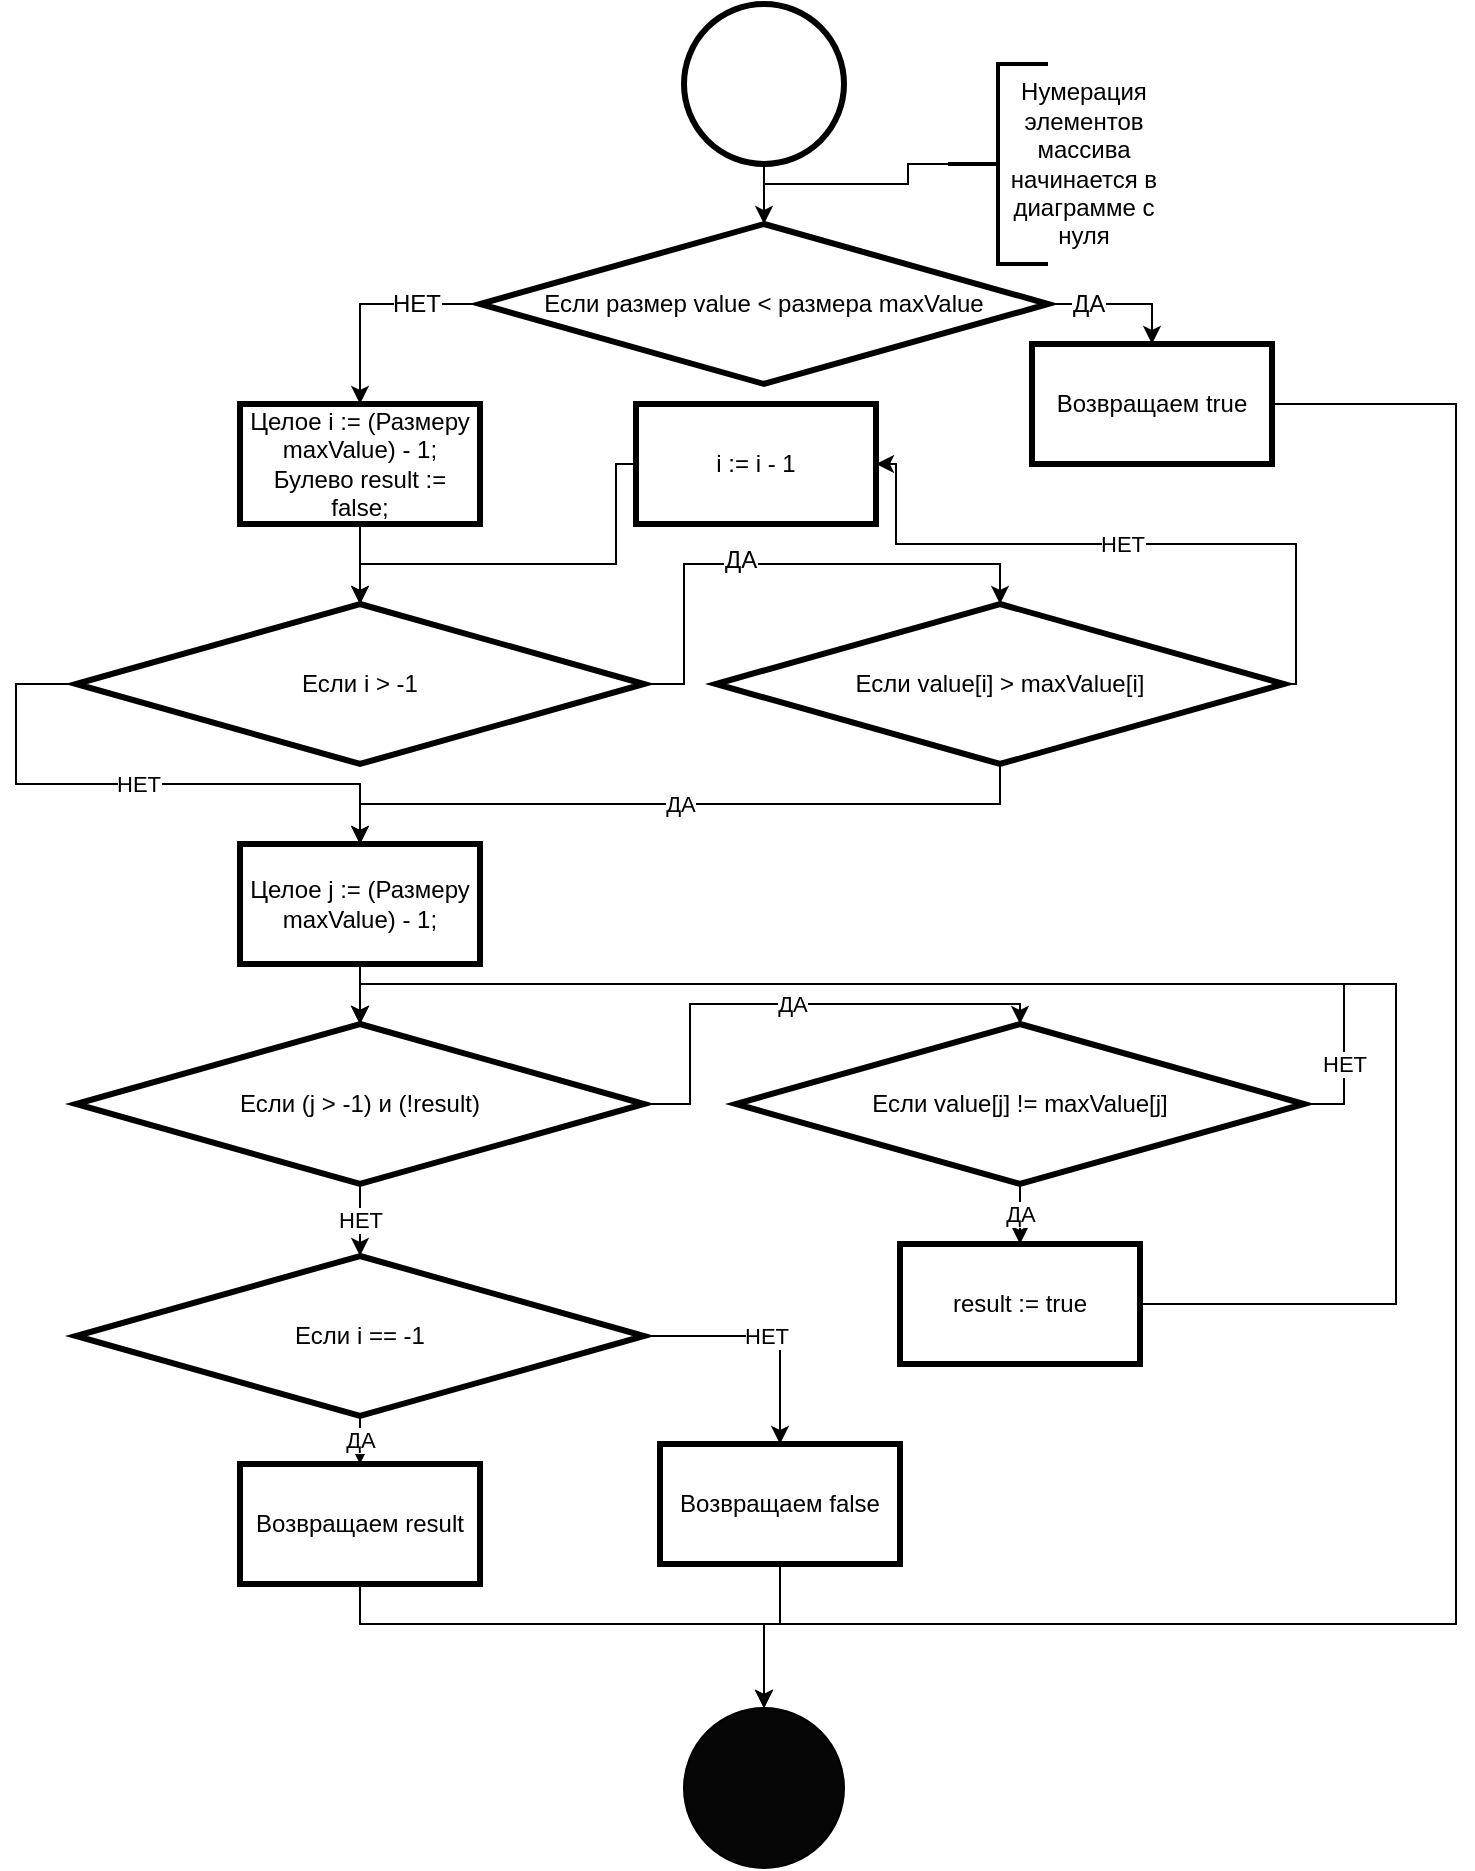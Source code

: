 <mxfile pages="1" version="11.2.2" type="device"><diagram name="Page-1" id="9f46799a-70d6-7492-0946-bef42562c5a5"><mxGraphModel dx="460" dy="705" grid="1" gridSize="10" guides="1" tooltips="1" connect="1" arrows="1" fold="1" page="1" pageScale="1" pageWidth="1169" pageHeight="827" background="#ffffff" math="0" shadow="0"><root><mxCell id="0"/><mxCell id="1" parent="0"/><mxCell id="UuCqGnlQUb-CQXjbqGYS-7" style="edgeStyle=orthogonalEdgeStyle;rounded=0;orthogonalLoop=1;jettySize=auto;html=1;exitX=0.5;exitY=1;exitDx=0;exitDy=0;entryX=0.5;entryY=0;entryDx=0;entryDy=0;fontColor=#000000;" parent="1" source="UuCqGnlQUb-CQXjbqGYS-2" target="6HzRkY3QKBv-fyKpoPUi-3" edge="1"><mxGeometry relative="1" as="geometry"><mxPoint x="584" y="120" as="targetPoint"/></mxGeometry></mxCell><mxCell id="UuCqGnlQUb-CQXjbqGYS-2" value="" style="ellipse;whiteSpace=wrap;html=1;aspect=fixed;strokeWidth=3;" parent="1" vertex="1"><mxGeometry x="544" y="20" width="80" height="80" as="geometry"/></mxCell><mxCell id="UuCqGnlQUb-CQXjbqGYS-3" value="" style="ellipse;whiteSpace=wrap;html=1;aspect=fixed;fontColor=#000000;fillColor=#050505;" parent="1" vertex="1"><mxGeometry x="544" y="872" width="80" height="80" as="geometry"/></mxCell><mxCell id="UuCqGnlQUb-CQXjbqGYS-60" style="edgeStyle=orthogonalEdgeStyle;rounded=0;orthogonalLoop=1;jettySize=auto;html=1;exitX=1;exitY=0.5;exitDx=0;exitDy=0;entryX=0.5;entryY=0;entryDx=0;entryDy=0;fontColor=#000000;" parent="1" edge="1"><mxGeometry relative="1" as="geometry"><Array as="points"><mxPoint x="727" y="200"/><mxPoint x="1160" y="200"/><mxPoint x="1160" y="950"/><mxPoint x="583" y="950"/></Array><mxPoint x="726" y="310" as="sourcePoint"/></mxGeometry></mxCell><mxCell id="6HzRkY3QKBv-fyKpoPUi-7" style="edgeStyle=orthogonalEdgeStyle;rounded=0;orthogonalLoop=1;jettySize=auto;html=1;entryX=0.5;entryY=0;entryDx=0;entryDy=0;" parent="1" source="6HzRkY3QKBv-fyKpoPUi-3" target="6HzRkY3QKBv-fyKpoPUi-4" edge="1"><mxGeometry relative="1" as="geometry"><mxPoint x="340" y="190" as="targetPoint"/><Array as="points"><mxPoint x="382" y="170"/></Array></mxGeometry></mxCell><mxCell id="6HzRkY3QKBv-fyKpoPUi-11" value="НЕТ" style="text;html=1;resizable=0;points=[];align=center;verticalAlign=middle;labelBackgroundColor=#ffffff;" parent="6HzRkY3QKBv-fyKpoPUi-7" vertex="1" connectable="0"><mxGeometry x="-0.164" y="1" relative="1" as="geometry"><mxPoint x="14" y="-1" as="offset"/></mxGeometry></mxCell><mxCell id="6HzRkY3QKBv-fyKpoPUi-8" style="edgeStyle=orthogonalEdgeStyle;rounded=0;orthogonalLoop=1;jettySize=auto;html=1;entryX=0.5;entryY=0;entryDx=0;entryDy=0;" parent="1" source="6HzRkY3QKBv-fyKpoPUi-3" target="6HzRkY3QKBv-fyKpoPUi-6" edge="1"><mxGeometry relative="1" as="geometry"><Array as="points"><mxPoint x="778" y="170"/></Array></mxGeometry></mxCell><mxCell id="6HzRkY3QKBv-fyKpoPUi-13" value="ДА" style="text;html=1;resizable=0;points=[];align=center;verticalAlign=middle;labelBackgroundColor=#ffffff;" parent="6HzRkY3QKBv-fyKpoPUi-8" vertex="1" connectable="0"><mxGeometry x="-0.273" relative="1" as="geometry"><mxPoint x="-6" as="offset"/></mxGeometry></mxCell><mxCell id="6HzRkY3QKBv-fyKpoPUi-3" value="Если размер value &amp;lt; размера maxValue" style="rhombus;whiteSpace=wrap;html=1;fillColor=#FFFFFF;fontColor=#000000;strokeWidth=3;" parent="1" vertex="1"><mxGeometry x="442" y="130" width="284" height="80" as="geometry"/></mxCell><mxCell id="0ZZqwP2osCYtnXRCdj84-5" style="edgeStyle=orthogonalEdgeStyle;rounded=0;orthogonalLoop=1;jettySize=auto;html=1;" parent="1" source="6HzRkY3QKBv-fyKpoPUi-4" target="0ZZqwP2osCYtnXRCdj84-1" edge="1"><mxGeometry relative="1" as="geometry"/></mxCell><mxCell id="6HzRkY3QKBv-fyKpoPUi-4" value="Целое i := (Размеру maxValue) - 1;&lt;br&gt;Булево result := false;" style="rounded=0;whiteSpace=wrap;html=1;strokeWidth=3;" parent="1" vertex="1"><mxGeometry x="322" y="220" width="120" height="60" as="geometry"/></mxCell><mxCell id="0ZZqwP2osCYtnXRCdj84-42" style="edgeStyle=orthogonalEdgeStyle;rounded=0;orthogonalLoop=1;jettySize=auto;html=1;" parent="1" source="6HzRkY3QKBv-fyKpoPUi-6" edge="1"><mxGeometry relative="1" as="geometry"><mxPoint x="584" y="872" as="targetPoint"/><Array as="points"><mxPoint x="930" y="220"/><mxPoint x="930" y="830"/><mxPoint x="584" y="830"/></Array></mxGeometry></mxCell><mxCell id="6HzRkY3QKBv-fyKpoPUi-6" value="Возвращаем true" style="rounded=0;whiteSpace=wrap;html=1;strokeWidth=3;" parent="1" vertex="1"><mxGeometry x="718" y="190" width="120" height="60" as="geometry"/></mxCell><mxCell id="0ZZqwP2osCYtnXRCdj84-8" style="edgeStyle=orthogonalEdgeStyle;rounded=0;orthogonalLoop=1;jettySize=auto;html=1;entryX=0.5;entryY=0;entryDx=0;entryDy=0;" parent="1" source="0ZZqwP2osCYtnXRCdj84-1" target="0ZZqwP2osCYtnXRCdj84-7" edge="1"><mxGeometry relative="1" as="geometry"/></mxCell><mxCell id="0ZZqwP2osCYtnXRCdj84-9" value="ДА" style="text;html=1;resizable=0;points=[];align=center;verticalAlign=middle;labelBackgroundColor=#ffffff;" parent="0ZZqwP2osCYtnXRCdj84-8" vertex="1" connectable="0"><mxGeometry x="-0.163" y="2" relative="1" as="geometry"><mxPoint as="offset"/></mxGeometry></mxCell><mxCell id="0ZZqwP2osCYtnXRCdj84-17" value="НЕТ" style="edgeStyle=orthogonalEdgeStyle;rounded=0;orthogonalLoop=1;jettySize=auto;html=1;entryX=0.5;entryY=0;entryDx=0;entryDy=0;" parent="1" source="0ZZqwP2osCYtnXRCdj84-1" target="0ZZqwP2osCYtnXRCdj84-16" edge="1"><mxGeometry relative="1" as="geometry"><Array as="points"><mxPoint x="210" y="360"/><mxPoint x="210" y="410"/><mxPoint x="382" y="410"/></Array></mxGeometry></mxCell><mxCell id="0ZZqwP2osCYtnXRCdj84-1" value="Если i &amp;gt; -1" style="rhombus;whiteSpace=wrap;html=1;fillColor=#FFFFFF;fontColor=#000000;strokeWidth=3;" parent="1" vertex="1"><mxGeometry x="240" y="320" width="284" height="80" as="geometry"/></mxCell><mxCell id="0ZZqwP2osCYtnXRCdj84-3" value="Нумерация элементов массива начинается в диаграмме с нуля" style="text;html=1;strokeColor=none;fillColor=none;align=center;verticalAlign=middle;whiteSpace=wrap;rounded=0;" parent="1" vertex="1"><mxGeometry x="702" y="60" width="84" height="80" as="geometry"/></mxCell><mxCell id="0ZZqwP2osCYtnXRCdj84-12" value="НЕТ" style="edgeStyle=orthogonalEdgeStyle;rounded=0;orthogonalLoop=1;jettySize=auto;html=1;entryX=1;entryY=0.5;entryDx=0;entryDy=0;" parent="1" source="0ZZqwP2osCYtnXRCdj84-7" target="0ZZqwP2osCYtnXRCdj84-11" edge="1"><mxGeometry relative="1" as="geometry"><Array as="points"><mxPoint x="850" y="360"/><mxPoint x="850" y="290"/><mxPoint x="650" y="290"/><mxPoint x="650" y="250"/></Array></mxGeometry></mxCell><mxCell id="0ZZqwP2osCYtnXRCdj84-18" value="ДА" style="edgeStyle=orthogonalEdgeStyle;rounded=0;orthogonalLoop=1;jettySize=auto;html=1;entryX=0.5;entryY=0;entryDx=0;entryDy=0;" parent="1" source="0ZZqwP2osCYtnXRCdj84-7" target="0ZZqwP2osCYtnXRCdj84-16" edge="1"><mxGeometry relative="1" as="geometry"><Array as="points"><mxPoint x="702" y="420"/><mxPoint x="382" y="420"/></Array></mxGeometry></mxCell><mxCell id="0ZZqwP2osCYtnXRCdj84-7" value="Если value[i] &amp;gt; maxValue[i]" style="rhombus;whiteSpace=wrap;html=1;fillColor=#FFFFFF;fontColor=#000000;strokeWidth=3;" parent="1" vertex="1"><mxGeometry x="560" y="320" width="284" height="80" as="geometry"/></mxCell><mxCell id="0ZZqwP2osCYtnXRCdj84-13" style="edgeStyle=orthogonalEdgeStyle;rounded=0;orthogonalLoop=1;jettySize=auto;html=1;entryX=0.5;entryY=0;entryDx=0;entryDy=0;exitX=0;exitY=0.5;exitDx=0;exitDy=0;" parent="1" source="0ZZqwP2osCYtnXRCdj84-11" target="0ZZqwP2osCYtnXRCdj84-1" edge="1"><mxGeometry relative="1" as="geometry"><mxPoint x="510" y="250" as="sourcePoint"/><Array as="points"><mxPoint x="510" y="250"/><mxPoint x="510" y="300"/><mxPoint x="382" y="300"/></Array></mxGeometry></mxCell><mxCell id="0ZZqwP2osCYtnXRCdj84-11" value="i := i - 1" style="rounded=0;whiteSpace=wrap;html=1;strokeWidth=3;" parent="1" vertex="1"><mxGeometry x="520" y="220" width="120" height="60" as="geometry"/></mxCell><mxCell id="0ZZqwP2osCYtnXRCdj84-22" value="ДА" style="edgeStyle=orthogonalEdgeStyle;rounded=0;orthogonalLoop=1;jettySize=auto;html=1;entryX=0.5;entryY=0;entryDx=0;entryDy=0;" parent="1" source="0ZZqwP2osCYtnXRCdj84-14" target="0ZZqwP2osCYtnXRCdj84-21" edge="1"><mxGeometry relative="1" as="geometry"><Array as="points"><mxPoint x="547" y="570"/><mxPoint x="547" y="520"/><mxPoint x="712" y="520"/></Array></mxGeometry></mxCell><mxCell id="0ZZqwP2osCYtnXRCdj84-30" value="НЕТ" style="edgeStyle=orthogonalEdgeStyle;rounded=0;orthogonalLoop=1;jettySize=auto;html=1;entryX=0.5;entryY=0;entryDx=0;entryDy=0;" parent="1" source="0ZZqwP2osCYtnXRCdj84-14" target="0ZZqwP2osCYtnXRCdj84-29" edge="1"><mxGeometry relative="1" as="geometry"/></mxCell><mxCell id="0ZZqwP2osCYtnXRCdj84-14" value="Если (j &amp;gt; -1) и (!result)" style="rhombus;whiteSpace=wrap;html=1;fillColor=#FFFFFF;fontColor=#000000;strokeWidth=3;" parent="1" vertex="1"><mxGeometry x="240" y="530" width="284" height="80" as="geometry"/></mxCell><mxCell id="0ZZqwP2osCYtnXRCdj84-19" style="edgeStyle=orthogonalEdgeStyle;rounded=0;orthogonalLoop=1;jettySize=auto;html=1;" parent="1" source="0ZZqwP2osCYtnXRCdj84-16" target="0ZZqwP2osCYtnXRCdj84-14" edge="1"><mxGeometry relative="1" as="geometry"/></mxCell><mxCell id="0ZZqwP2osCYtnXRCdj84-16" value="Целое j := (Размеру maxValue) - 1;" style="rounded=0;whiteSpace=wrap;html=1;strokeWidth=3;" parent="1" vertex="1"><mxGeometry x="322" y="440" width="120" height="60" as="geometry"/></mxCell><mxCell id="0ZZqwP2osCYtnXRCdj84-25" value="ДА" style="edgeStyle=orthogonalEdgeStyle;rounded=0;orthogonalLoop=1;jettySize=auto;html=1;entryX=0.5;entryY=0;entryDx=0;entryDy=0;" parent="1" source="0ZZqwP2osCYtnXRCdj84-21" target="0ZZqwP2osCYtnXRCdj84-23" edge="1"><mxGeometry relative="1" as="geometry"/></mxCell><mxCell id="0ZZqwP2osCYtnXRCdj84-28" value="НЕТ" style="edgeStyle=orthogonalEdgeStyle;rounded=0;orthogonalLoop=1;jettySize=auto;html=1;exitX=1;exitY=0.5;exitDx=0;exitDy=0;entryX=0.5;entryY=0;entryDx=0;entryDy=0;" parent="1" source="0ZZqwP2osCYtnXRCdj84-21" target="0ZZqwP2osCYtnXRCdj84-14" edge="1"><mxGeometry x="-0.864" relative="1" as="geometry"><mxPoint x="377" y="540" as="targetPoint"/><Array as="points"><mxPoint x="874" y="570"/><mxPoint x="874" y="510"/><mxPoint x="382" y="510"/></Array><mxPoint as="offset"/></mxGeometry></mxCell><mxCell id="0ZZqwP2osCYtnXRCdj84-21" value="Если value[j] != maxValue[j]" style="rhombus;whiteSpace=wrap;html=1;fillColor=#FFFFFF;fontColor=#000000;strokeWidth=3;" parent="1" vertex="1"><mxGeometry x="570" y="530" width="284" height="80" as="geometry"/></mxCell><mxCell id="0ZZqwP2osCYtnXRCdj84-27" style="edgeStyle=orthogonalEdgeStyle;rounded=0;orthogonalLoop=1;jettySize=auto;html=1;" parent="1" source="0ZZqwP2osCYtnXRCdj84-23" target="0ZZqwP2osCYtnXRCdj84-14" edge="1"><mxGeometry relative="1" as="geometry"><mxPoint x="460" y="530" as="targetPoint"/><Array as="points"><mxPoint x="900" y="670"/><mxPoint x="900" y="510"/><mxPoint x="382" y="510"/></Array></mxGeometry></mxCell><mxCell id="0ZZqwP2osCYtnXRCdj84-23" value="result := true" style="rounded=0;whiteSpace=wrap;html=1;strokeWidth=3;" parent="1" vertex="1"><mxGeometry x="652" y="640" width="120" height="60" as="geometry"/></mxCell><mxCell id="0ZZqwP2osCYtnXRCdj84-33" value="ДА" style="edgeStyle=orthogonalEdgeStyle;rounded=0;orthogonalLoop=1;jettySize=auto;html=1;" parent="1" source="0ZZqwP2osCYtnXRCdj84-29" target="0ZZqwP2osCYtnXRCdj84-32" edge="1"><mxGeometry relative="1" as="geometry"/></mxCell><mxCell id="0ZZqwP2osCYtnXRCdj84-38" value="НЕТ" style="edgeStyle=orthogonalEdgeStyle;rounded=0;orthogonalLoop=1;jettySize=auto;html=1;entryX=0.5;entryY=0;entryDx=0;entryDy=0;" parent="1" source="0ZZqwP2osCYtnXRCdj84-29" target="0ZZqwP2osCYtnXRCdj84-35" edge="1"><mxGeometry relative="1" as="geometry"/></mxCell><mxCell id="0ZZqwP2osCYtnXRCdj84-29" value="Если i == -1" style="rhombus;whiteSpace=wrap;html=1;fillColor=#FFFFFF;fontColor=#000000;strokeWidth=3;" parent="1" vertex="1"><mxGeometry x="240" y="646" width="284" height="80" as="geometry"/></mxCell><mxCell id="0ZZqwP2osCYtnXRCdj84-34" style="edgeStyle=orthogonalEdgeStyle;rounded=0;orthogonalLoop=1;jettySize=auto;html=1;" parent="1" source="0ZZqwP2osCYtnXRCdj84-32" target="UuCqGnlQUb-CQXjbqGYS-3" edge="1"><mxGeometry relative="1" as="geometry"><Array as="points"><mxPoint x="382" y="830"/><mxPoint x="584" y="830"/></Array></mxGeometry></mxCell><mxCell id="0ZZqwP2osCYtnXRCdj84-32" value="Возвращаем result" style="rounded=0;whiteSpace=wrap;html=1;strokeWidth=3;" parent="1" vertex="1"><mxGeometry x="322" y="750" width="120" height="60" as="geometry"/></mxCell><mxCell id="0ZZqwP2osCYtnXRCdj84-39" style="edgeStyle=orthogonalEdgeStyle;rounded=0;orthogonalLoop=1;jettySize=auto;html=1;entryX=0.5;entryY=0;entryDx=0;entryDy=0;" parent="1" source="0ZZqwP2osCYtnXRCdj84-35" target="UuCqGnlQUb-CQXjbqGYS-3" edge="1"><mxGeometry relative="1" as="geometry"><Array as="points"><mxPoint x="592" y="830"/><mxPoint x="584" y="830"/></Array></mxGeometry></mxCell><mxCell id="0ZZqwP2osCYtnXRCdj84-35" value="Возвращаем false" style="rounded=0;whiteSpace=wrap;html=1;strokeWidth=3;" parent="1" vertex="1"><mxGeometry x="532" y="740" width="120" height="60" as="geometry"/></mxCell><mxCell id="0ZZqwP2osCYtnXRCdj84-45" style="edgeStyle=orthogonalEdgeStyle;rounded=0;orthogonalLoop=1;jettySize=auto;html=1;endArrow=none;endFill=0;entryX=0.5;entryY=0;entryDx=0;entryDy=0;" parent="1" source="0ZZqwP2osCYtnXRCdj84-44" target="6HzRkY3QKBv-fyKpoPUi-3" edge="1"><mxGeometry relative="1" as="geometry"><mxPoint x="580" y="110" as="targetPoint"/><Array as="points"><mxPoint x="656" y="100"/><mxPoint x="656" y="110"/><mxPoint x="584" y="110"/></Array></mxGeometry></mxCell><mxCell id="0ZZqwP2osCYtnXRCdj84-44" value="" style="strokeWidth=2;html=1;shape=mxgraph.flowchart.annotation_2;align=left;pointerEvents=1" parent="1" vertex="1"><mxGeometry x="676" y="50" width="50" height="100" as="geometry"/></mxCell></root></mxGraphModel></diagram></mxfile>